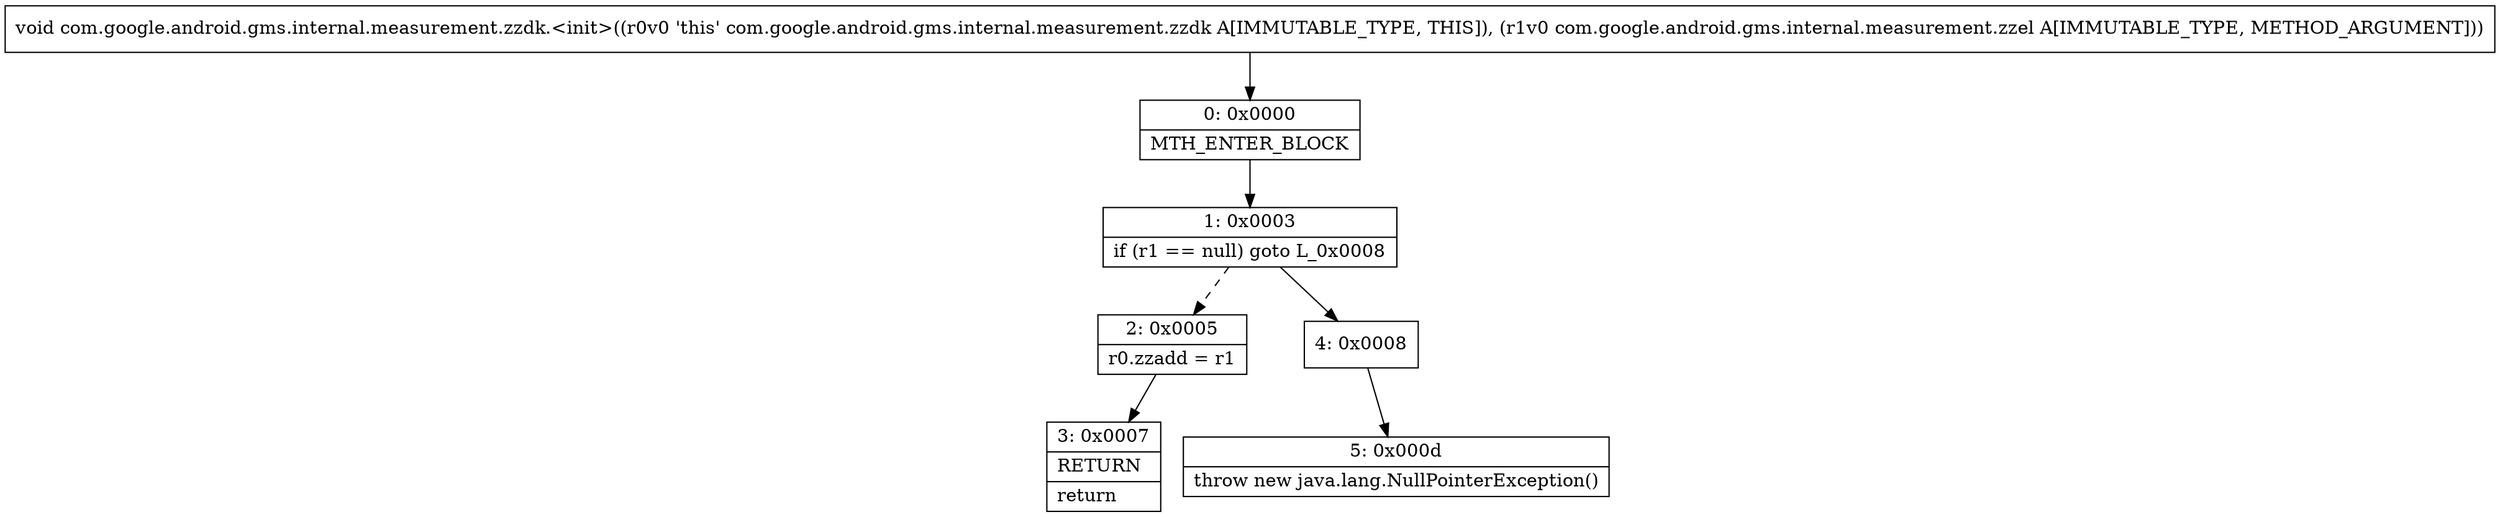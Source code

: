 digraph "CFG forcom.google.android.gms.internal.measurement.zzdk.\<init\>(Lcom\/google\/android\/gms\/internal\/measurement\/zzel;)V" {
Node_0 [shape=record,label="{0\:\ 0x0000|MTH_ENTER_BLOCK\l}"];
Node_1 [shape=record,label="{1\:\ 0x0003|if (r1 == null) goto L_0x0008\l}"];
Node_2 [shape=record,label="{2\:\ 0x0005|r0.zzadd = r1\l}"];
Node_3 [shape=record,label="{3\:\ 0x0007|RETURN\l|return\l}"];
Node_4 [shape=record,label="{4\:\ 0x0008}"];
Node_5 [shape=record,label="{5\:\ 0x000d|throw new java.lang.NullPointerException()\l}"];
MethodNode[shape=record,label="{void com.google.android.gms.internal.measurement.zzdk.\<init\>((r0v0 'this' com.google.android.gms.internal.measurement.zzdk A[IMMUTABLE_TYPE, THIS]), (r1v0 com.google.android.gms.internal.measurement.zzel A[IMMUTABLE_TYPE, METHOD_ARGUMENT])) }"];
MethodNode -> Node_0;
Node_0 -> Node_1;
Node_1 -> Node_2[style=dashed];
Node_1 -> Node_4;
Node_2 -> Node_3;
Node_4 -> Node_5;
}

